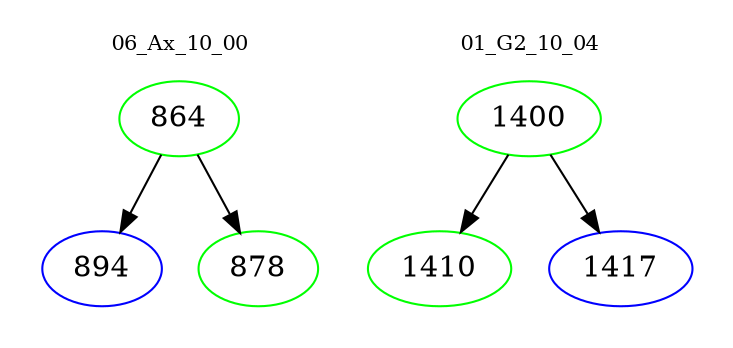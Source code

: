 digraph{
subgraph cluster_0 {
color = white
label = "06_Ax_10_00";
fontsize=10;
T0_864 [label="864", color="green"]
T0_864 -> T0_894 [color="black"]
T0_894 [label="894", color="blue"]
T0_864 -> T0_878 [color="black"]
T0_878 [label="878", color="green"]
}
subgraph cluster_1 {
color = white
label = "01_G2_10_04";
fontsize=10;
T1_1400 [label="1400", color="green"]
T1_1400 -> T1_1410 [color="black"]
T1_1410 [label="1410", color="green"]
T1_1400 -> T1_1417 [color="black"]
T1_1417 [label="1417", color="blue"]
}
}
